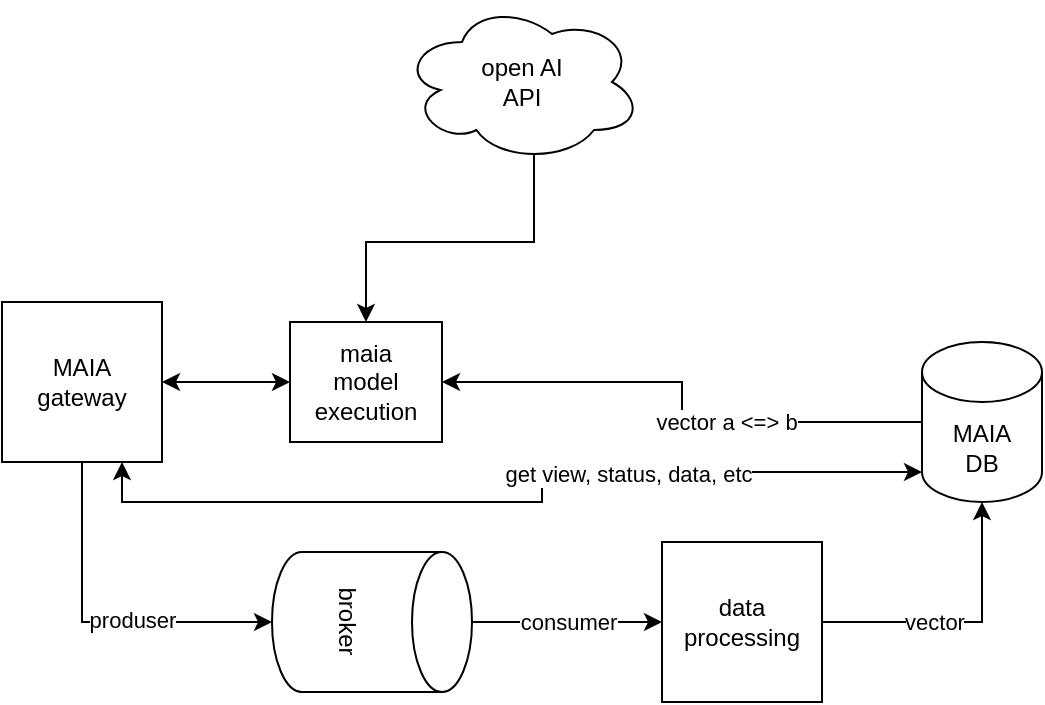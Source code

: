 <mxfile version="21.1.2" type="device">
  <diagram name="Halaman-1" id="OBt9DOlnUJys6sN4dY2a">
    <mxGraphModel dx="1194" dy="684" grid="1" gridSize="10" guides="1" tooltips="1" connect="1" arrows="1" fold="1" page="1" pageScale="1" pageWidth="827" pageHeight="1169" math="0" shadow="0">
      <root>
        <mxCell id="0" />
        <mxCell id="1" parent="0" />
        <mxCell id="Dm7stBEMUtbHboCDqbev-3" style="edgeStyle=orthogonalEdgeStyle;rounded=0;orthogonalLoop=1;jettySize=auto;html=1;exitX=0.5;exitY=1;exitDx=0;exitDy=0;entryX=0.5;entryY=1;entryDx=0;entryDy=0;entryPerimeter=0;" edge="1" parent="1" source="Dm7stBEMUtbHboCDqbev-1" target="Dm7stBEMUtbHboCDqbev-2">
          <mxGeometry relative="1" as="geometry" />
        </mxCell>
        <mxCell id="Dm7stBEMUtbHboCDqbev-4" value="produser" style="edgeLabel;html=1;align=center;verticalAlign=middle;resizable=0;points=[];" vertex="1" connectable="0" parent="Dm7stBEMUtbHboCDqbev-3">
          <mxGeometry x="0.2" y="2" relative="1" as="geometry">
            <mxPoint y="1" as="offset" />
          </mxGeometry>
        </mxCell>
        <mxCell id="Dm7stBEMUtbHboCDqbev-19" style="edgeStyle=orthogonalEdgeStyle;rounded=0;orthogonalLoop=1;jettySize=auto;html=1;exitX=0.75;exitY=1;exitDx=0;exitDy=0;entryX=0;entryY=1;entryDx=0;entryDy=-15;entryPerimeter=0;startArrow=classic;startFill=1;" edge="1" parent="1" source="Dm7stBEMUtbHboCDqbev-1" target="Dm7stBEMUtbHboCDqbev-7">
          <mxGeometry relative="1" as="geometry" />
        </mxCell>
        <mxCell id="Dm7stBEMUtbHboCDqbev-20" value="get view, status, data, etc" style="edgeLabel;html=1;align=center;verticalAlign=middle;resizable=0;points=[];" vertex="1" connectable="0" parent="Dm7stBEMUtbHboCDqbev-19">
          <mxGeometry x="0.324" relative="1" as="geometry">
            <mxPoint y="1" as="offset" />
          </mxGeometry>
        </mxCell>
        <mxCell id="Dm7stBEMUtbHboCDqbev-1" value="MAIA&lt;br&gt;gateway" style="whiteSpace=wrap;html=1;aspect=fixed;" vertex="1" parent="1">
          <mxGeometry x="150" y="170" width="80" height="80" as="geometry" />
        </mxCell>
        <mxCell id="Dm7stBEMUtbHboCDqbev-6" value="consumer" style="edgeStyle=orthogonalEdgeStyle;rounded=0;orthogonalLoop=1;jettySize=auto;html=1;exitX=0.5;exitY=0;exitDx=0;exitDy=0;exitPerimeter=0;entryX=0;entryY=0.5;entryDx=0;entryDy=0;" edge="1" parent="1" source="Dm7stBEMUtbHboCDqbev-2" target="Dm7stBEMUtbHboCDqbev-5">
          <mxGeometry relative="1" as="geometry" />
        </mxCell>
        <mxCell id="Dm7stBEMUtbHboCDqbev-2" value="broker" style="shape=cylinder3;whiteSpace=wrap;html=1;boundedLbl=1;backgroundOutline=1;size=15;rotation=90;" vertex="1" parent="1">
          <mxGeometry x="300" y="280" width="70" height="100" as="geometry" />
        </mxCell>
        <mxCell id="Dm7stBEMUtbHboCDqbev-8" style="edgeStyle=orthogonalEdgeStyle;rounded=0;orthogonalLoop=1;jettySize=auto;html=1;exitX=1;exitY=0.5;exitDx=0;exitDy=0;entryX=0.5;entryY=1;entryDx=0;entryDy=0;entryPerimeter=0;" edge="1" parent="1" source="Dm7stBEMUtbHboCDqbev-5" target="Dm7stBEMUtbHboCDqbev-7">
          <mxGeometry relative="1" as="geometry" />
        </mxCell>
        <mxCell id="Dm7stBEMUtbHboCDqbev-9" value="vector" style="edgeLabel;html=1;align=center;verticalAlign=middle;resizable=0;points=[];" vertex="1" connectable="0" parent="Dm7stBEMUtbHboCDqbev-8">
          <mxGeometry x="-0.2" y="1" relative="1" as="geometry">
            <mxPoint y="1" as="offset" />
          </mxGeometry>
        </mxCell>
        <mxCell id="Dm7stBEMUtbHboCDqbev-5" value="data processing" style="whiteSpace=wrap;html=1;aspect=fixed;" vertex="1" parent="1">
          <mxGeometry x="480" y="290" width="80" height="80" as="geometry" />
        </mxCell>
        <mxCell id="Dm7stBEMUtbHboCDqbev-16" style="edgeStyle=orthogonalEdgeStyle;rounded=0;orthogonalLoop=1;jettySize=auto;html=1;exitX=0;exitY=0.5;exitDx=0;exitDy=0;exitPerimeter=0;entryX=1;entryY=0.5;entryDx=0;entryDy=0;" edge="1" parent="1" source="Dm7stBEMUtbHboCDqbev-7" target="Dm7stBEMUtbHboCDqbev-12">
          <mxGeometry relative="1" as="geometry" />
        </mxCell>
        <mxCell id="Dm7stBEMUtbHboCDqbev-21" value="vector a &amp;lt;=&amp;gt; b" style="edgeLabel;html=1;align=center;verticalAlign=middle;resizable=0;points=[];" vertex="1" connectable="0" parent="Dm7stBEMUtbHboCDqbev-16">
          <mxGeometry x="-0.246" relative="1" as="geometry">
            <mxPoint as="offset" />
          </mxGeometry>
        </mxCell>
        <mxCell id="Dm7stBEMUtbHboCDqbev-7" value="MAIA&lt;br&gt;DB" style="shape=cylinder3;whiteSpace=wrap;html=1;boundedLbl=1;backgroundOutline=1;size=15;" vertex="1" parent="1">
          <mxGeometry x="610" y="190" width="60" height="80" as="geometry" />
        </mxCell>
        <mxCell id="Dm7stBEMUtbHboCDqbev-17" style="edgeStyle=orthogonalEdgeStyle;rounded=0;orthogonalLoop=1;jettySize=auto;html=1;exitX=0;exitY=0.5;exitDx=0;exitDy=0;entryX=1;entryY=0.5;entryDx=0;entryDy=0;startArrow=classic;startFill=1;" edge="1" parent="1" source="Dm7stBEMUtbHboCDqbev-12" target="Dm7stBEMUtbHboCDqbev-1">
          <mxGeometry relative="1" as="geometry" />
        </mxCell>
        <mxCell id="Dm7stBEMUtbHboCDqbev-12" value="maia&lt;br&gt;model&lt;br&gt;execution" style="rounded=0;whiteSpace=wrap;html=1;" vertex="1" parent="1">
          <mxGeometry x="294" y="180" width="76" height="60" as="geometry" />
        </mxCell>
        <mxCell id="Dm7stBEMUtbHboCDqbev-15" style="edgeStyle=orthogonalEdgeStyle;rounded=0;orthogonalLoop=1;jettySize=auto;html=1;exitX=0.55;exitY=0.95;exitDx=0;exitDy=0;exitPerimeter=0;" edge="1" parent="1" source="Dm7stBEMUtbHboCDqbev-14" target="Dm7stBEMUtbHboCDqbev-12">
          <mxGeometry relative="1" as="geometry" />
        </mxCell>
        <mxCell id="Dm7stBEMUtbHboCDqbev-14" value="open AI&lt;br&gt;API" style="ellipse;shape=cloud;whiteSpace=wrap;html=1;" vertex="1" parent="1">
          <mxGeometry x="350" y="20" width="120" height="80" as="geometry" />
        </mxCell>
      </root>
    </mxGraphModel>
  </diagram>
</mxfile>
